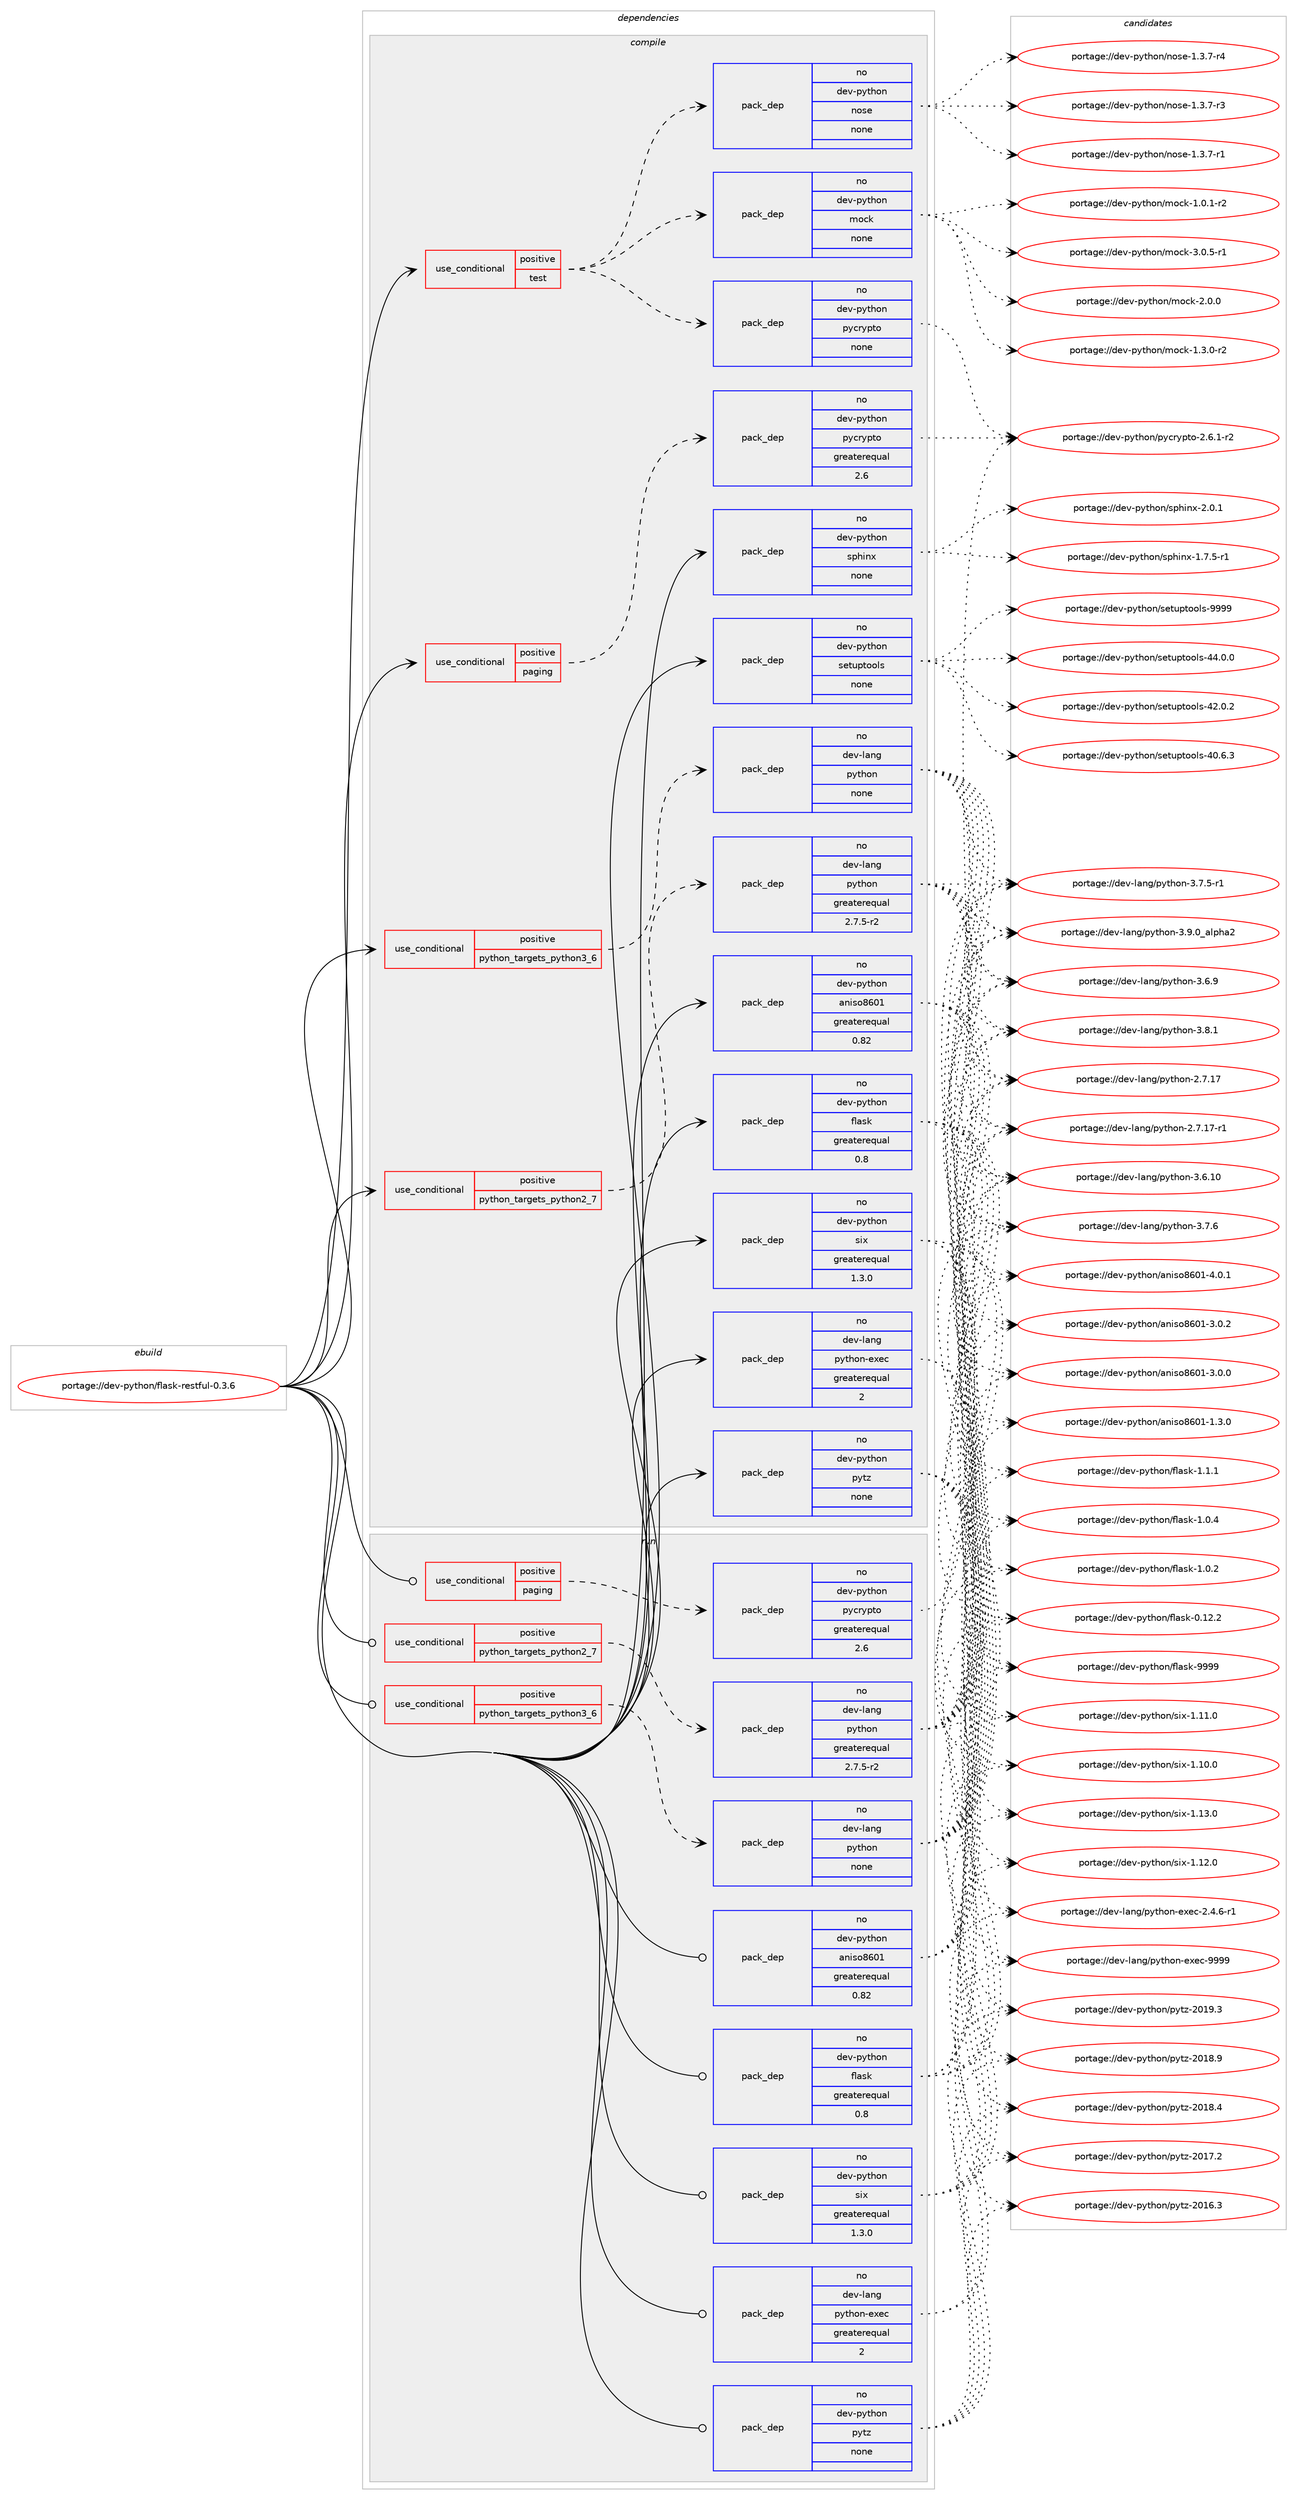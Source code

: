 digraph prolog {

# *************
# Graph options
# *************

newrank=true;
concentrate=true;
compound=true;
graph [rankdir=LR,fontname=Helvetica,fontsize=10,ranksep=1.5];#, ranksep=2.5, nodesep=0.2];
edge  [arrowhead=vee];
node  [fontname=Helvetica,fontsize=10];

# **********
# The ebuild
# **********

subgraph cluster_leftcol {
color=gray;
label=<<i>ebuild</i>>;
id [label="portage://dev-python/flask-restful-0.3.6", color=red, width=4, href="../dev-python/flask-restful-0.3.6.svg"];
}

# ****************
# The dependencies
# ****************

subgraph cluster_midcol {
color=gray;
label=<<i>dependencies</i>>;
subgraph cluster_compile {
fillcolor="#eeeeee";
style=filled;
label=<<i>compile</i>>;
subgraph cond115759 {
dependency460423 [label=<<TABLE BORDER="0" CELLBORDER="1" CELLSPACING="0" CELLPADDING="4"><TR><TD ROWSPAN="3" CELLPADDING="10">use_conditional</TD></TR><TR><TD>positive</TD></TR><TR><TD>paging</TD></TR></TABLE>>, shape=none, color=red];
subgraph pack339674 {
dependency460424 [label=<<TABLE BORDER="0" CELLBORDER="1" CELLSPACING="0" CELLPADDING="4" WIDTH="220"><TR><TD ROWSPAN="6" CELLPADDING="30">pack_dep</TD></TR><TR><TD WIDTH="110">no</TD></TR><TR><TD>dev-python</TD></TR><TR><TD>pycrypto</TD></TR><TR><TD>greaterequal</TD></TR><TR><TD>2.6</TD></TR></TABLE>>, shape=none, color=blue];
}
dependency460423:e -> dependency460424:w [weight=20,style="dashed",arrowhead="vee"];
}
id:e -> dependency460423:w [weight=20,style="solid",arrowhead="vee"];
subgraph cond115760 {
dependency460425 [label=<<TABLE BORDER="0" CELLBORDER="1" CELLSPACING="0" CELLPADDING="4"><TR><TD ROWSPAN="3" CELLPADDING="10">use_conditional</TD></TR><TR><TD>positive</TD></TR><TR><TD>python_targets_python2_7</TD></TR></TABLE>>, shape=none, color=red];
subgraph pack339675 {
dependency460426 [label=<<TABLE BORDER="0" CELLBORDER="1" CELLSPACING="0" CELLPADDING="4" WIDTH="220"><TR><TD ROWSPAN="6" CELLPADDING="30">pack_dep</TD></TR><TR><TD WIDTH="110">no</TD></TR><TR><TD>dev-lang</TD></TR><TR><TD>python</TD></TR><TR><TD>greaterequal</TD></TR><TR><TD>2.7.5-r2</TD></TR></TABLE>>, shape=none, color=blue];
}
dependency460425:e -> dependency460426:w [weight=20,style="dashed",arrowhead="vee"];
}
id:e -> dependency460425:w [weight=20,style="solid",arrowhead="vee"];
subgraph cond115761 {
dependency460427 [label=<<TABLE BORDER="0" CELLBORDER="1" CELLSPACING="0" CELLPADDING="4"><TR><TD ROWSPAN="3" CELLPADDING="10">use_conditional</TD></TR><TR><TD>positive</TD></TR><TR><TD>python_targets_python3_6</TD></TR></TABLE>>, shape=none, color=red];
subgraph pack339676 {
dependency460428 [label=<<TABLE BORDER="0" CELLBORDER="1" CELLSPACING="0" CELLPADDING="4" WIDTH="220"><TR><TD ROWSPAN="6" CELLPADDING="30">pack_dep</TD></TR><TR><TD WIDTH="110">no</TD></TR><TR><TD>dev-lang</TD></TR><TR><TD>python</TD></TR><TR><TD>none</TD></TR><TR><TD></TD></TR></TABLE>>, shape=none, color=blue];
}
dependency460427:e -> dependency460428:w [weight=20,style="dashed",arrowhead="vee"];
}
id:e -> dependency460427:w [weight=20,style="solid",arrowhead="vee"];
subgraph cond115762 {
dependency460429 [label=<<TABLE BORDER="0" CELLBORDER="1" CELLSPACING="0" CELLPADDING="4"><TR><TD ROWSPAN="3" CELLPADDING="10">use_conditional</TD></TR><TR><TD>positive</TD></TR><TR><TD>test</TD></TR></TABLE>>, shape=none, color=red];
subgraph pack339677 {
dependency460430 [label=<<TABLE BORDER="0" CELLBORDER="1" CELLSPACING="0" CELLPADDING="4" WIDTH="220"><TR><TD ROWSPAN="6" CELLPADDING="30">pack_dep</TD></TR><TR><TD WIDTH="110">no</TD></TR><TR><TD>dev-python</TD></TR><TR><TD>mock</TD></TR><TR><TD>none</TD></TR><TR><TD></TD></TR></TABLE>>, shape=none, color=blue];
}
dependency460429:e -> dependency460430:w [weight=20,style="dashed",arrowhead="vee"];
subgraph pack339678 {
dependency460431 [label=<<TABLE BORDER="0" CELLBORDER="1" CELLSPACING="0" CELLPADDING="4" WIDTH="220"><TR><TD ROWSPAN="6" CELLPADDING="30">pack_dep</TD></TR><TR><TD WIDTH="110">no</TD></TR><TR><TD>dev-python</TD></TR><TR><TD>nose</TD></TR><TR><TD>none</TD></TR><TR><TD></TD></TR></TABLE>>, shape=none, color=blue];
}
dependency460429:e -> dependency460431:w [weight=20,style="dashed",arrowhead="vee"];
subgraph pack339679 {
dependency460432 [label=<<TABLE BORDER="0" CELLBORDER="1" CELLSPACING="0" CELLPADDING="4" WIDTH="220"><TR><TD ROWSPAN="6" CELLPADDING="30">pack_dep</TD></TR><TR><TD WIDTH="110">no</TD></TR><TR><TD>dev-python</TD></TR><TR><TD>pycrypto</TD></TR><TR><TD>none</TD></TR><TR><TD></TD></TR></TABLE>>, shape=none, color=blue];
}
dependency460429:e -> dependency460432:w [weight=20,style="dashed",arrowhead="vee"];
}
id:e -> dependency460429:w [weight=20,style="solid",arrowhead="vee"];
subgraph pack339680 {
dependency460433 [label=<<TABLE BORDER="0" CELLBORDER="1" CELLSPACING="0" CELLPADDING="4" WIDTH="220"><TR><TD ROWSPAN="6" CELLPADDING="30">pack_dep</TD></TR><TR><TD WIDTH="110">no</TD></TR><TR><TD>dev-lang</TD></TR><TR><TD>python-exec</TD></TR><TR><TD>greaterequal</TD></TR><TR><TD>2</TD></TR></TABLE>>, shape=none, color=blue];
}
id:e -> dependency460433:w [weight=20,style="solid",arrowhead="vee"];
subgraph pack339681 {
dependency460434 [label=<<TABLE BORDER="0" CELLBORDER="1" CELLSPACING="0" CELLPADDING="4" WIDTH="220"><TR><TD ROWSPAN="6" CELLPADDING="30">pack_dep</TD></TR><TR><TD WIDTH="110">no</TD></TR><TR><TD>dev-python</TD></TR><TR><TD>aniso8601</TD></TR><TR><TD>greaterequal</TD></TR><TR><TD>0.82</TD></TR></TABLE>>, shape=none, color=blue];
}
id:e -> dependency460434:w [weight=20,style="solid",arrowhead="vee"];
subgraph pack339682 {
dependency460435 [label=<<TABLE BORDER="0" CELLBORDER="1" CELLSPACING="0" CELLPADDING="4" WIDTH="220"><TR><TD ROWSPAN="6" CELLPADDING="30">pack_dep</TD></TR><TR><TD WIDTH="110">no</TD></TR><TR><TD>dev-python</TD></TR><TR><TD>flask</TD></TR><TR><TD>greaterequal</TD></TR><TR><TD>0.8</TD></TR></TABLE>>, shape=none, color=blue];
}
id:e -> dependency460435:w [weight=20,style="solid",arrowhead="vee"];
subgraph pack339683 {
dependency460436 [label=<<TABLE BORDER="0" CELLBORDER="1" CELLSPACING="0" CELLPADDING="4" WIDTH="220"><TR><TD ROWSPAN="6" CELLPADDING="30">pack_dep</TD></TR><TR><TD WIDTH="110">no</TD></TR><TR><TD>dev-python</TD></TR><TR><TD>pytz</TD></TR><TR><TD>none</TD></TR><TR><TD></TD></TR></TABLE>>, shape=none, color=blue];
}
id:e -> dependency460436:w [weight=20,style="solid",arrowhead="vee"];
subgraph pack339684 {
dependency460437 [label=<<TABLE BORDER="0" CELLBORDER="1" CELLSPACING="0" CELLPADDING="4" WIDTH="220"><TR><TD ROWSPAN="6" CELLPADDING="30">pack_dep</TD></TR><TR><TD WIDTH="110">no</TD></TR><TR><TD>dev-python</TD></TR><TR><TD>setuptools</TD></TR><TR><TD>none</TD></TR><TR><TD></TD></TR></TABLE>>, shape=none, color=blue];
}
id:e -> dependency460437:w [weight=20,style="solid",arrowhead="vee"];
subgraph pack339685 {
dependency460438 [label=<<TABLE BORDER="0" CELLBORDER="1" CELLSPACING="0" CELLPADDING="4" WIDTH="220"><TR><TD ROWSPAN="6" CELLPADDING="30">pack_dep</TD></TR><TR><TD WIDTH="110">no</TD></TR><TR><TD>dev-python</TD></TR><TR><TD>six</TD></TR><TR><TD>greaterequal</TD></TR><TR><TD>1.3.0</TD></TR></TABLE>>, shape=none, color=blue];
}
id:e -> dependency460438:w [weight=20,style="solid",arrowhead="vee"];
subgraph pack339686 {
dependency460439 [label=<<TABLE BORDER="0" CELLBORDER="1" CELLSPACING="0" CELLPADDING="4" WIDTH="220"><TR><TD ROWSPAN="6" CELLPADDING="30">pack_dep</TD></TR><TR><TD WIDTH="110">no</TD></TR><TR><TD>dev-python</TD></TR><TR><TD>sphinx</TD></TR><TR><TD>none</TD></TR><TR><TD></TD></TR></TABLE>>, shape=none, color=blue];
}
id:e -> dependency460439:w [weight=20,style="solid",arrowhead="vee"];
}
subgraph cluster_compileandrun {
fillcolor="#eeeeee";
style=filled;
label=<<i>compile and run</i>>;
}
subgraph cluster_run {
fillcolor="#eeeeee";
style=filled;
label=<<i>run</i>>;
subgraph cond115763 {
dependency460440 [label=<<TABLE BORDER="0" CELLBORDER="1" CELLSPACING="0" CELLPADDING="4"><TR><TD ROWSPAN="3" CELLPADDING="10">use_conditional</TD></TR><TR><TD>positive</TD></TR><TR><TD>paging</TD></TR></TABLE>>, shape=none, color=red];
subgraph pack339687 {
dependency460441 [label=<<TABLE BORDER="0" CELLBORDER="1" CELLSPACING="0" CELLPADDING="4" WIDTH="220"><TR><TD ROWSPAN="6" CELLPADDING="30">pack_dep</TD></TR><TR><TD WIDTH="110">no</TD></TR><TR><TD>dev-python</TD></TR><TR><TD>pycrypto</TD></TR><TR><TD>greaterequal</TD></TR><TR><TD>2.6</TD></TR></TABLE>>, shape=none, color=blue];
}
dependency460440:e -> dependency460441:w [weight=20,style="dashed",arrowhead="vee"];
}
id:e -> dependency460440:w [weight=20,style="solid",arrowhead="odot"];
subgraph cond115764 {
dependency460442 [label=<<TABLE BORDER="0" CELLBORDER="1" CELLSPACING="0" CELLPADDING="4"><TR><TD ROWSPAN="3" CELLPADDING="10">use_conditional</TD></TR><TR><TD>positive</TD></TR><TR><TD>python_targets_python2_7</TD></TR></TABLE>>, shape=none, color=red];
subgraph pack339688 {
dependency460443 [label=<<TABLE BORDER="0" CELLBORDER="1" CELLSPACING="0" CELLPADDING="4" WIDTH="220"><TR><TD ROWSPAN="6" CELLPADDING="30">pack_dep</TD></TR><TR><TD WIDTH="110">no</TD></TR><TR><TD>dev-lang</TD></TR><TR><TD>python</TD></TR><TR><TD>greaterequal</TD></TR><TR><TD>2.7.5-r2</TD></TR></TABLE>>, shape=none, color=blue];
}
dependency460442:e -> dependency460443:w [weight=20,style="dashed",arrowhead="vee"];
}
id:e -> dependency460442:w [weight=20,style="solid",arrowhead="odot"];
subgraph cond115765 {
dependency460444 [label=<<TABLE BORDER="0" CELLBORDER="1" CELLSPACING="0" CELLPADDING="4"><TR><TD ROWSPAN="3" CELLPADDING="10">use_conditional</TD></TR><TR><TD>positive</TD></TR><TR><TD>python_targets_python3_6</TD></TR></TABLE>>, shape=none, color=red];
subgraph pack339689 {
dependency460445 [label=<<TABLE BORDER="0" CELLBORDER="1" CELLSPACING="0" CELLPADDING="4" WIDTH="220"><TR><TD ROWSPAN="6" CELLPADDING="30">pack_dep</TD></TR><TR><TD WIDTH="110">no</TD></TR><TR><TD>dev-lang</TD></TR><TR><TD>python</TD></TR><TR><TD>none</TD></TR><TR><TD></TD></TR></TABLE>>, shape=none, color=blue];
}
dependency460444:e -> dependency460445:w [weight=20,style="dashed",arrowhead="vee"];
}
id:e -> dependency460444:w [weight=20,style="solid",arrowhead="odot"];
subgraph pack339690 {
dependency460446 [label=<<TABLE BORDER="0" CELLBORDER="1" CELLSPACING="0" CELLPADDING="4" WIDTH="220"><TR><TD ROWSPAN="6" CELLPADDING="30">pack_dep</TD></TR><TR><TD WIDTH="110">no</TD></TR><TR><TD>dev-lang</TD></TR><TR><TD>python-exec</TD></TR><TR><TD>greaterequal</TD></TR><TR><TD>2</TD></TR></TABLE>>, shape=none, color=blue];
}
id:e -> dependency460446:w [weight=20,style="solid",arrowhead="odot"];
subgraph pack339691 {
dependency460447 [label=<<TABLE BORDER="0" CELLBORDER="1" CELLSPACING="0" CELLPADDING="4" WIDTH="220"><TR><TD ROWSPAN="6" CELLPADDING="30">pack_dep</TD></TR><TR><TD WIDTH="110">no</TD></TR><TR><TD>dev-python</TD></TR><TR><TD>aniso8601</TD></TR><TR><TD>greaterequal</TD></TR><TR><TD>0.82</TD></TR></TABLE>>, shape=none, color=blue];
}
id:e -> dependency460447:w [weight=20,style="solid",arrowhead="odot"];
subgraph pack339692 {
dependency460448 [label=<<TABLE BORDER="0" CELLBORDER="1" CELLSPACING="0" CELLPADDING="4" WIDTH="220"><TR><TD ROWSPAN="6" CELLPADDING="30">pack_dep</TD></TR><TR><TD WIDTH="110">no</TD></TR><TR><TD>dev-python</TD></TR><TR><TD>flask</TD></TR><TR><TD>greaterequal</TD></TR><TR><TD>0.8</TD></TR></TABLE>>, shape=none, color=blue];
}
id:e -> dependency460448:w [weight=20,style="solid",arrowhead="odot"];
subgraph pack339693 {
dependency460449 [label=<<TABLE BORDER="0" CELLBORDER="1" CELLSPACING="0" CELLPADDING="4" WIDTH="220"><TR><TD ROWSPAN="6" CELLPADDING="30">pack_dep</TD></TR><TR><TD WIDTH="110">no</TD></TR><TR><TD>dev-python</TD></TR><TR><TD>pytz</TD></TR><TR><TD>none</TD></TR><TR><TD></TD></TR></TABLE>>, shape=none, color=blue];
}
id:e -> dependency460449:w [weight=20,style="solid",arrowhead="odot"];
subgraph pack339694 {
dependency460450 [label=<<TABLE BORDER="0" CELLBORDER="1" CELLSPACING="0" CELLPADDING="4" WIDTH="220"><TR><TD ROWSPAN="6" CELLPADDING="30">pack_dep</TD></TR><TR><TD WIDTH="110">no</TD></TR><TR><TD>dev-python</TD></TR><TR><TD>six</TD></TR><TR><TD>greaterequal</TD></TR><TR><TD>1.3.0</TD></TR></TABLE>>, shape=none, color=blue];
}
id:e -> dependency460450:w [weight=20,style="solid",arrowhead="odot"];
}
}

# **************
# The candidates
# **************

subgraph cluster_choices {
rank=same;
color=gray;
label=<<i>candidates</i>>;

subgraph choice339674 {
color=black;
nodesep=1;
choice1001011184511212111610411111047112121991141211121161114550465446494511450 [label="portage://dev-python/pycrypto-2.6.1-r2", color=red, width=4,href="../dev-python/pycrypto-2.6.1-r2.svg"];
dependency460424:e -> choice1001011184511212111610411111047112121991141211121161114550465446494511450:w [style=dotted,weight="100"];
}
subgraph choice339675 {
color=black;
nodesep=1;
choice10010111845108971101034711212111610411111045514657464895971081121049750 [label="portage://dev-lang/python-3.9.0_alpha2", color=red, width=4,href="../dev-lang/python-3.9.0_alpha2.svg"];
choice100101118451089711010347112121116104111110455146564649 [label="portage://dev-lang/python-3.8.1", color=red, width=4,href="../dev-lang/python-3.8.1.svg"];
choice100101118451089711010347112121116104111110455146554654 [label="portage://dev-lang/python-3.7.6", color=red, width=4,href="../dev-lang/python-3.7.6.svg"];
choice1001011184510897110103471121211161041111104551465546534511449 [label="portage://dev-lang/python-3.7.5-r1", color=red, width=4,href="../dev-lang/python-3.7.5-r1.svg"];
choice100101118451089711010347112121116104111110455146544657 [label="portage://dev-lang/python-3.6.9", color=red, width=4,href="../dev-lang/python-3.6.9.svg"];
choice10010111845108971101034711212111610411111045514654464948 [label="portage://dev-lang/python-3.6.10", color=red, width=4,href="../dev-lang/python-3.6.10.svg"];
choice100101118451089711010347112121116104111110455046554649554511449 [label="portage://dev-lang/python-2.7.17-r1", color=red, width=4,href="../dev-lang/python-2.7.17-r1.svg"];
choice10010111845108971101034711212111610411111045504655464955 [label="portage://dev-lang/python-2.7.17", color=red, width=4,href="../dev-lang/python-2.7.17.svg"];
dependency460426:e -> choice10010111845108971101034711212111610411111045514657464895971081121049750:w [style=dotted,weight="100"];
dependency460426:e -> choice100101118451089711010347112121116104111110455146564649:w [style=dotted,weight="100"];
dependency460426:e -> choice100101118451089711010347112121116104111110455146554654:w [style=dotted,weight="100"];
dependency460426:e -> choice1001011184510897110103471121211161041111104551465546534511449:w [style=dotted,weight="100"];
dependency460426:e -> choice100101118451089711010347112121116104111110455146544657:w [style=dotted,weight="100"];
dependency460426:e -> choice10010111845108971101034711212111610411111045514654464948:w [style=dotted,weight="100"];
dependency460426:e -> choice100101118451089711010347112121116104111110455046554649554511449:w [style=dotted,weight="100"];
dependency460426:e -> choice10010111845108971101034711212111610411111045504655464955:w [style=dotted,weight="100"];
}
subgraph choice339676 {
color=black;
nodesep=1;
choice10010111845108971101034711212111610411111045514657464895971081121049750 [label="portage://dev-lang/python-3.9.0_alpha2", color=red, width=4,href="../dev-lang/python-3.9.0_alpha2.svg"];
choice100101118451089711010347112121116104111110455146564649 [label="portage://dev-lang/python-3.8.1", color=red, width=4,href="../dev-lang/python-3.8.1.svg"];
choice100101118451089711010347112121116104111110455146554654 [label="portage://dev-lang/python-3.7.6", color=red, width=4,href="../dev-lang/python-3.7.6.svg"];
choice1001011184510897110103471121211161041111104551465546534511449 [label="portage://dev-lang/python-3.7.5-r1", color=red, width=4,href="../dev-lang/python-3.7.5-r1.svg"];
choice100101118451089711010347112121116104111110455146544657 [label="portage://dev-lang/python-3.6.9", color=red, width=4,href="../dev-lang/python-3.6.9.svg"];
choice10010111845108971101034711212111610411111045514654464948 [label="portage://dev-lang/python-3.6.10", color=red, width=4,href="../dev-lang/python-3.6.10.svg"];
choice100101118451089711010347112121116104111110455046554649554511449 [label="portage://dev-lang/python-2.7.17-r1", color=red, width=4,href="../dev-lang/python-2.7.17-r1.svg"];
choice10010111845108971101034711212111610411111045504655464955 [label="portage://dev-lang/python-2.7.17", color=red, width=4,href="../dev-lang/python-2.7.17.svg"];
dependency460428:e -> choice10010111845108971101034711212111610411111045514657464895971081121049750:w [style=dotted,weight="100"];
dependency460428:e -> choice100101118451089711010347112121116104111110455146564649:w [style=dotted,weight="100"];
dependency460428:e -> choice100101118451089711010347112121116104111110455146554654:w [style=dotted,weight="100"];
dependency460428:e -> choice1001011184510897110103471121211161041111104551465546534511449:w [style=dotted,weight="100"];
dependency460428:e -> choice100101118451089711010347112121116104111110455146544657:w [style=dotted,weight="100"];
dependency460428:e -> choice10010111845108971101034711212111610411111045514654464948:w [style=dotted,weight="100"];
dependency460428:e -> choice100101118451089711010347112121116104111110455046554649554511449:w [style=dotted,weight="100"];
dependency460428:e -> choice10010111845108971101034711212111610411111045504655464955:w [style=dotted,weight="100"];
}
subgraph choice339677 {
color=black;
nodesep=1;
choice1001011184511212111610411111047109111991074551464846534511449 [label="portage://dev-python/mock-3.0.5-r1", color=red, width=4,href="../dev-python/mock-3.0.5-r1.svg"];
choice100101118451121211161041111104710911199107455046484648 [label="portage://dev-python/mock-2.0.0", color=red, width=4,href="../dev-python/mock-2.0.0.svg"];
choice1001011184511212111610411111047109111991074549465146484511450 [label="portage://dev-python/mock-1.3.0-r2", color=red, width=4,href="../dev-python/mock-1.3.0-r2.svg"];
choice1001011184511212111610411111047109111991074549464846494511450 [label="portage://dev-python/mock-1.0.1-r2", color=red, width=4,href="../dev-python/mock-1.0.1-r2.svg"];
dependency460430:e -> choice1001011184511212111610411111047109111991074551464846534511449:w [style=dotted,weight="100"];
dependency460430:e -> choice100101118451121211161041111104710911199107455046484648:w [style=dotted,weight="100"];
dependency460430:e -> choice1001011184511212111610411111047109111991074549465146484511450:w [style=dotted,weight="100"];
dependency460430:e -> choice1001011184511212111610411111047109111991074549464846494511450:w [style=dotted,weight="100"];
}
subgraph choice339678 {
color=black;
nodesep=1;
choice10010111845112121116104111110471101111151014549465146554511452 [label="portage://dev-python/nose-1.3.7-r4", color=red, width=4,href="../dev-python/nose-1.3.7-r4.svg"];
choice10010111845112121116104111110471101111151014549465146554511451 [label="portage://dev-python/nose-1.3.7-r3", color=red, width=4,href="../dev-python/nose-1.3.7-r3.svg"];
choice10010111845112121116104111110471101111151014549465146554511449 [label="portage://dev-python/nose-1.3.7-r1", color=red, width=4,href="../dev-python/nose-1.3.7-r1.svg"];
dependency460431:e -> choice10010111845112121116104111110471101111151014549465146554511452:w [style=dotted,weight="100"];
dependency460431:e -> choice10010111845112121116104111110471101111151014549465146554511451:w [style=dotted,weight="100"];
dependency460431:e -> choice10010111845112121116104111110471101111151014549465146554511449:w [style=dotted,weight="100"];
}
subgraph choice339679 {
color=black;
nodesep=1;
choice1001011184511212111610411111047112121991141211121161114550465446494511450 [label="portage://dev-python/pycrypto-2.6.1-r2", color=red, width=4,href="../dev-python/pycrypto-2.6.1-r2.svg"];
dependency460432:e -> choice1001011184511212111610411111047112121991141211121161114550465446494511450:w [style=dotted,weight="100"];
}
subgraph choice339680 {
color=black;
nodesep=1;
choice10010111845108971101034711212111610411111045101120101994557575757 [label="portage://dev-lang/python-exec-9999", color=red, width=4,href="../dev-lang/python-exec-9999.svg"];
choice10010111845108971101034711212111610411111045101120101994550465246544511449 [label="portage://dev-lang/python-exec-2.4.6-r1", color=red, width=4,href="../dev-lang/python-exec-2.4.6-r1.svg"];
dependency460433:e -> choice10010111845108971101034711212111610411111045101120101994557575757:w [style=dotted,weight="100"];
dependency460433:e -> choice10010111845108971101034711212111610411111045101120101994550465246544511449:w [style=dotted,weight="100"];
}
subgraph choice339681 {
color=black;
nodesep=1;
choice10010111845112121116104111110479711010511511156544849455246484649 [label="portage://dev-python/aniso8601-4.0.1", color=red, width=4,href="../dev-python/aniso8601-4.0.1.svg"];
choice10010111845112121116104111110479711010511511156544849455146484650 [label="portage://dev-python/aniso8601-3.0.2", color=red, width=4,href="../dev-python/aniso8601-3.0.2.svg"];
choice10010111845112121116104111110479711010511511156544849455146484648 [label="portage://dev-python/aniso8601-3.0.0", color=red, width=4,href="../dev-python/aniso8601-3.0.0.svg"];
choice10010111845112121116104111110479711010511511156544849454946514648 [label="portage://dev-python/aniso8601-1.3.0", color=red, width=4,href="../dev-python/aniso8601-1.3.0.svg"];
dependency460434:e -> choice10010111845112121116104111110479711010511511156544849455246484649:w [style=dotted,weight="100"];
dependency460434:e -> choice10010111845112121116104111110479711010511511156544849455146484650:w [style=dotted,weight="100"];
dependency460434:e -> choice10010111845112121116104111110479711010511511156544849455146484648:w [style=dotted,weight="100"];
dependency460434:e -> choice10010111845112121116104111110479711010511511156544849454946514648:w [style=dotted,weight="100"];
}
subgraph choice339682 {
color=black;
nodesep=1;
choice1001011184511212111610411111047102108971151074557575757 [label="portage://dev-python/flask-9999", color=red, width=4,href="../dev-python/flask-9999.svg"];
choice100101118451121211161041111104710210897115107454946494649 [label="portage://dev-python/flask-1.1.1", color=red, width=4,href="../dev-python/flask-1.1.1.svg"];
choice100101118451121211161041111104710210897115107454946484652 [label="portage://dev-python/flask-1.0.4", color=red, width=4,href="../dev-python/flask-1.0.4.svg"];
choice100101118451121211161041111104710210897115107454946484650 [label="portage://dev-python/flask-1.0.2", color=red, width=4,href="../dev-python/flask-1.0.2.svg"];
choice10010111845112121116104111110471021089711510745484649504650 [label="portage://dev-python/flask-0.12.2", color=red, width=4,href="../dev-python/flask-0.12.2.svg"];
dependency460435:e -> choice1001011184511212111610411111047102108971151074557575757:w [style=dotted,weight="100"];
dependency460435:e -> choice100101118451121211161041111104710210897115107454946494649:w [style=dotted,weight="100"];
dependency460435:e -> choice100101118451121211161041111104710210897115107454946484652:w [style=dotted,weight="100"];
dependency460435:e -> choice100101118451121211161041111104710210897115107454946484650:w [style=dotted,weight="100"];
dependency460435:e -> choice10010111845112121116104111110471021089711510745484649504650:w [style=dotted,weight="100"];
}
subgraph choice339683 {
color=black;
nodesep=1;
choice100101118451121211161041111104711212111612245504849574651 [label="portage://dev-python/pytz-2019.3", color=red, width=4,href="../dev-python/pytz-2019.3.svg"];
choice100101118451121211161041111104711212111612245504849564657 [label="portage://dev-python/pytz-2018.9", color=red, width=4,href="../dev-python/pytz-2018.9.svg"];
choice100101118451121211161041111104711212111612245504849564652 [label="portage://dev-python/pytz-2018.4", color=red, width=4,href="../dev-python/pytz-2018.4.svg"];
choice100101118451121211161041111104711212111612245504849554650 [label="portage://dev-python/pytz-2017.2", color=red, width=4,href="../dev-python/pytz-2017.2.svg"];
choice100101118451121211161041111104711212111612245504849544651 [label="portage://dev-python/pytz-2016.3", color=red, width=4,href="../dev-python/pytz-2016.3.svg"];
dependency460436:e -> choice100101118451121211161041111104711212111612245504849574651:w [style=dotted,weight="100"];
dependency460436:e -> choice100101118451121211161041111104711212111612245504849564657:w [style=dotted,weight="100"];
dependency460436:e -> choice100101118451121211161041111104711212111612245504849564652:w [style=dotted,weight="100"];
dependency460436:e -> choice100101118451121211161041111104711212111612245504849554650:w [style=dotted,weight="100"];
dependency460436:e -> choice100101118451121211161041111104711212111612245504849544651:w [style=dotted,weight="100"];
}
subgraph choice339684 {
color=black;
nodesep=1;
choice10010111845112121116104111110471151011161171121161111111081154557575757 [label="portage://dev-python/setuptools-9999", color=red, width=4,href="../dev-python/setuptools-9999.svg"];
choice100101118451121211161041111104711510111611711211611111110811545525246484648 [label="portage://dev-python/setuptools-44.0.0", color=red, width=4,href="../dev-python/setuptools-44.0.0.svg"];
choice100101118451121211161041111104711510111611711211611111110811545525046484650 [label="portage://dev-python/setuptools-42.0.2", color=red, width=4,href="../dev-python/setuptools-42.0.2.svg"];
choice100101118451121211161041111104711510111611711211611111110811545524846544651 [label="portage://dev-python/setuptools-40.6.3", color=red, width=4,href="../dev-python/setuptools-40.6.3.svg"];
dependency460437:e -> choice10010111845112121116104111110471151011161171121161111111081154557575757:w [style=dotted,weight="100"];
dependency460437:e -> choice100101118451121211161041111104711510111611711211611111110811545525246484648:w [style=dotted,weight="100"];
dependency460437:e -> choice100101118451121211161041111104711510111611711211611111110811545525046484650:w [style=dotted,weight="100"];
dependency460437:e -> choice100101118451121211161041111104711510111611711211611111110811545524846544651:w [style=dotted,weight="100"];
}
subgraph choice339685 {
color=black;
nodesep=1;
choice100101118451121211161041111104711510512045494649514648 [label="portage://dev-python/six-1.13.0", color=red, width=4,href="../dev-python/six-1.13.0.svg"];
choice100101118451121211161041111104711510512045494649504648 [label="portage://dev-python/six-1.12.0", color=red, width=4,href="../dev-python/six-1.12.0.svg"];
choice100101118451121211161041111104711510512045494649494648 [label="portage://dev-python/six-1.11.0", color=red, width=4,href="../dev-python/six-1.11.0.svg"];
choice100101118451121211161041111104711510512045494649484648 [label="portage://dev-python/six-1.10.0", color=red, width=4,href="../dev-python/six-1.10.0.svg"];
dependency460438:e -> choice100101118451121211161041111104711510512045494649514648:w [style=dotted,weight="100"];
dependency460438:e -> choice100101118451121211161041111104711510512045494649504648:w [style=dotted,weight="100"];
dependency460438:e -> choice100101118451121211161041111104711510512045494649494648:w [style=dotted,weight="100"];
dependency460438:e -> choice100101118451121211161041111104711510512045494649484648:w [style=dotted,weight="100"];
}
subgraph choice339686 {
color=black;
nodesep=1;
choice1001011184511212111610411111047115112104105110120455046484649 [label="portage://dev-python/sphinx-2.0.1", color=red, width=4,href="../dev-python/sphinx-2.0.1.svg"];
choice10010111845112121116104111110471151121041051101204549465546534511449 [label="portage://dev-python/sphinx-1.7.5-r1", color=red, width=4,href="../dev-python/sphinx-1.7.5-r1.svg"];
dependency460439:e -> choice1001011184511212111610411111047115112104105110120455046484649:w [style=dotted,weight="100"];
dependency460439:e -> choice10010111845112121116104111110471151121041051101204549465546534511449:w [style=dotted,weight="100"];
}
subgraph choice339687 {
color=black;
nodesep=1;
choice1001011184511212111610411111047112121991141211121161114550465446494511450 [label="portage://dev-python/pycrypto-2.6.1-r2", color=red, width=4,href="../dev-python/pycrypto-2.6.1-r2.svg"];
dependency460441:e -> choice1001011184511212111610411111047112121991141211121161114550465446494511450:w [style=dotted,weight="100"];
}
subgraph choice339688 {
color=black;
nodesep=1;
choice10010111845108971101034711212111610411111045514657464895971081121049750 [label="portage://dev-lang/python-3.9.0_alpha2", color=red, width=4,href="../dev-lang/python-3.9.0_alpha2.svg"];
choice100101118451089711010347112121116104111110455146564649 [label="portage://dev-lang/python-3.8.1", color=red, width=4,href="../dev-lang/python-3.8.1.svg"];
choice100101118451089711010347112121116104111110455146554654 [label="portage://dev-lang/python-3.7.6", color=red, width=4,href="../dev-lang/python-3.7.6.svg"];
choice1001011184510897110103471121211161041111104551465546534511449 [label="portage://dev-lang/python-3.7.5-r1", color=red, width=4,href="../dev-lang/python-3.7.5-r1.svg"];
choice100101118451089711010347112121116104111110455146544657 [label="portage://dev-lang/python-3.6.9", color=red, width=4,href="../dev-lang/python-3.6.9.svg"];
choice10010111845108971101034711212111610411111045514654464948 [label="portage://dev-lang/python-3.6.10", color=red, width=4,href="../dev-lang/python-3.6.10.svg"];
choice100101118451089711010347112121116104111110455046554649554511449 [label="portage://dev-lang/python-2.7.17-r1", color=red, width=4,href="../dev-lang/python-2.7.17-r1.svg"];
choice10010111845108971101034711212111610411111045504655464955 [label="portage://dev-lang/python-2.7.17", color=red, width=4,href="../dev-lang/python-2.7.17.svg"];
dependency460443:e -> choice10010111845108971101034711212111610411111045514657464895971081121049750:w [style=dotted,weight="100"];
dependency460443:e -> choice100101118451089711010347112121116104111110455146564649:w [style=dotted,weight="100"];
dependency460443:e -> choice100101118451089711010347112121116104111110455146554654:w [style=dotted,weight="100"];
dependency460443:e -> choice1001011184510897110103471121211161041111104551465546534511449:w [style=dotted,weight="100"];
dependency460443:e -> choice100101118451089711010347112121116104111110455146544657:w [style=dotted,weight="100"];
dependency460443:e -> choice10010111845108971101034711212111610411111045514654464948:w [style=dotted,weight="100"];
dependency460443:e -> choice100101118451089711010347112121116104111110455046554649554511449:w [style=dotted,weight="100"];
dependency460443:e -> choice10010111845108971101034711212111610411111045504655464955:w [style=dotted,weight="100"];
}
subgraph choice339689 {
color=black;
nodesep=1;
choice10010111845108971101034711212111610411111045514657464895971081121049750 [label="portage://dev-lang/python-3.9.0_alpha2", color=red, width=4,href="../dev-lang/python-3.9.0_alpha2.svg"];
choice100101118451089711010347112121116104111110455146564649 [label="portage://dev-lang/python-3.8.1", color=red, width=4,href="../dev-lang/python-3.8.1.svg"];
choice100101118451089711010347112121116104111110455146554654 [label="portage://dev-lang/python-3.7.6", color=red, width=4,href="../dev-lang/python-3.7.6.svg"];
choice1001011184510897110103471121211161041111104551465546534511449 [label="portage://dev-lang/python-3.7.5-r1", color=red, width=4,href="../dev-lang/python-3.7.5-r1.svg"];
choice100101118451089711010347112121116104111110455146544657 [label="portage://dev-lang/python-3.6.9", color=red, width=4,href="../dev-lang/python-3.6.9.svg"];
choice10010111845108971101034711212111610411111045514654464948 [label="portage://dev-lang/python-3.6.10", color=red, width=4,href="../dev-lang/python-3.6.10.svg"];
choice100101118451089711010347112121116104111110455046554649554511449 [label="portage://dev-lang/python-2.7.17-r1", color=red, width=4,href="../dev-lang/python-2.7.17-r1.svg"];
choice10010111845108971101034711212111610411111045504655464955 [label="portage://dev-lang/python-2.7.17", color=red, width=4,href="../dev-lang/python-2.7.17.svg"];
dependency460445:e -> choice10010111845108971101034711212111610411111045514657464895971081121049750:w [style=dotted,weight="100"];
dependency460445:e -> choice100101118451089711010347112121116104111110455146564649:w [style=dotted,weight="100"];
dependency460445:e -> choice100101118451089711010347112121116104111110455146554654:w [style=dotted,weight="100"];
dependency460445:e -> choice1001011184510897110103471121211161041111104551465546534511449:w [style=dotted,weight="100"];
dependency460445:e -> choice100101118451089711010347112121116104111110455146544657:w [style=dotted,weight="100"];
dependency460445:e -> choice10010111845108971101034711212111610411111045514654464948:w [style=dotted,weight="100"];
dependency460445:e -> choice100101118451089711010347112121116104111110455046554649554511449:w [style=dotted,weight="100"];
dependency460445:e -> choice10010111845108971101034711212111610411111045504655464955:w [style=dotted,weight="100"];
}
subgraph choice339690 {
color=black;
nodesep=1;
choice10010111845108971101034711212111610411111045101120101994557575757 [label="portage://dev-lang/python-exec-9999", color=red, width=4,href="../dev-lang/python-exec-9999.svg"];
choice10010111845108971101034711212111610411111045101120101994550465246544511449 [label="portage://dev-lang/python-exec-2.4.6-r1", color=red, width=4,href="../dev-lang/python-exec-2.4.6-r1.svg"];
dependency460446:e -> choice10010111845108971101034711212111610411111045101120101994557575757:w [style=dotted,weight="100"];
dependency460446:e -> choice10010111845108971101034711212111610411111045101120101994550465246544511449:w [style=dotted,weight="100"];
}
subgraph choice339691 {
color=black;
nodesep=1;
choice10010111845112121116104111110479711010511511156544849455246484649 [label="portage://dev-python/aniso8601-4.0.1", color=red, width=4,href="../dev-python/aniso8601-4.0.1.svg"];
choice10010111845112121116104111110479711010511511156544849455146484650 [label="portage://dev-python/aniso8601-3.0.2", color=red, width=4,href="../dev-python/aniso8601-3.0.2.svg"];
choice10010111845112121116104111110479711010511511156544849455146484648 [label="portage://dev-python/aniso8601-3.0.0", color=red, width=4,href="../dev-python/aniso8601-3.0.0.svg"];
choice10010111845112121116104111110479711010511511156544849454946514648 [label="portage://dev-python/aniso8601-1.3.0", color=red, width=4,href="../dev-python/aniso8601-1.3.0.svg"];
dependency460447:e -> choice10010111845112121116104111110479711010511511156544849455246484649:w [style=dotted,weight="100"];
dependency460447:e -> choice10010111845112121116104111110479711010511511156544849455146484650:w [style=dotted,weight="100"];
dependency460447:e -> choice10010111845112121116104111110479711010511511156544849455146484648:w [style=dotted,weight="100"];
dependency460447:e -> choice10010111845112121116104111110479711010511511156544849454946514648:w [style=dotted,weight="100"];
}
subgraph choice339692 {
color=black;
nodesep=1;
choice1001011184511212111610411111047102108971151074557575757 [label="portage://dev-python/flask-9999", color=red, width=4,href="../dev-python/flask-9999.svg"];
choice100101118451121211161041111104710210897115107454946494649 [label="portage://dev-python/flask-1.1.1", color=red, width=4,href="../dev-python/flask-1.1.1.svg"];
choice100101118451121211161041111104710210897115107454946484652 [label="portage://dev-python/flask-1.0.4", color=red, width=4,href="../dev-python/flask-1.0.4.svg"];
choice100101118451121211161041111104710210897115107454946484650 [label="portage://dev-python/flask-1.0.2", color=red, width=4,href="../dev-python/flask-1.0.2.svg"];
choice10010111845112121116104111110471021089711510745484649504650 [label="portage://dev-python/flask-0.12.2", color=red, width=4,href="../dev-python/flask-0.12.2.svg"];
dependency460448:e -> choice1001011184511212111610411111047102108971151074557575757:w [style=dotted,weight="100"];
dependency460448:e -> choice100101118451121211161041111104710210897115107454946494649:w [style=dotted,weight="100"];
dependency460448:e -> choice100101118451121211161041111104710210897115107454946484652:w [style=dotted,weight="100"];
dependency460448:e -> choice100101118451121211161041111104710210897115107454946484650:w [style=dotted,weight="100"];
dependency460448:e -> choice10010111845112121116104111110471021089711510745484649504650:w [style=dotted,weight="100"];
}
subgraph choice339693 {
color=black;
nodesep=1;
choice100101118451121211161041111104711212111612245504849574651 [label="portage://dev-python/pytz-2019.3", color=red, width=4,href="../dev-python/pytz-2019.3.svg"];
choice100101118451121211161041111104711212111612245504849564657 [label="portage://dev-python/pytz-2018.9", color=red, width=4,href="../dev-python/pytz-2018.9.svg"];
choice100101118451121211161041111104711212111612245504849564652 [label="portage://dev-python/pytz-2018.4", color=red, width=4,href="../dev-python/pytz-2018.4.svg"];
choice100101118451121211161041111104711212111612245504849554650 [label="portage://dev-python/pytz-2017.2", color=red, width=4,href="../dev-python/pytz-2017.2.svg"];
choice100101118451121211161041111104711212111612245504849544651 [label="portage://dev-python/pytz-2016.3", color=red, width=4,href="../dev-python/pytz-2016.3.svg"];
dependency460449:e -> choice100101118451121211161041111104711212111612245504849574651:w [style=dotted,weight="100"];
dependency460449:e -> choice100101118451121211161041111104711212111612245504849564657:w [style=dotted,weight="100"];
dependency460449:e -> choice100101118451121211161041111104711212111612245504849564652:w [style=dotted,weight="100"];
dependency460449:e -> choice100101118451121211161041111104711212111612245504849554650:w [style=dotted,weight="100"];
dependency460449:e -> choice100101118451121211161041111104711212111612245504849544651:w [style=dotted,weight="100"];
}
subgraph choice339694 {
color=black;
nodesep=1;
choice100101118451121211161041111104711510512045494649514648 [label="portage://dev-python/six-1.13.0", color=red, width=4,href="../dev-python/six-1.13.0.svg"];
choice100101118451121211161041111104711510512045494649504648 [label="portage://dev-python/six-1.12.0", color=red, width=4,href="../dev-python/six-1.12.0.svg"];
choice100101118451121211161041111104711510512045494649494648 [label="portage://dev-python/six-1.11.0", color=red, width=4,href="../dev-python/six-1.11.0.svg"];
choice100101118451121211161041111104711510512045494649484648 [label="portage://dev-python/six-1.10.0", color=red, width=4,href="../dev-python/six-1.10.0.svg"];
dependency460450:e -> choice100101118451121211161041111104711510512045494649514648:w [style=dotted,weight="100"];
dependency460450:e -> choice100101118451121211161041111104711510512045494649504648:w [style=dotted,weight="100"];
dependency460450:e -> choice100101118451121211161041111104711510512045494649494648:w [style=dotted,weight="100"];
dependency460450:e -> choice100101118451121211161041111104711510512045494649484648:w [style=dotted,weight="100"];
}
}

}
